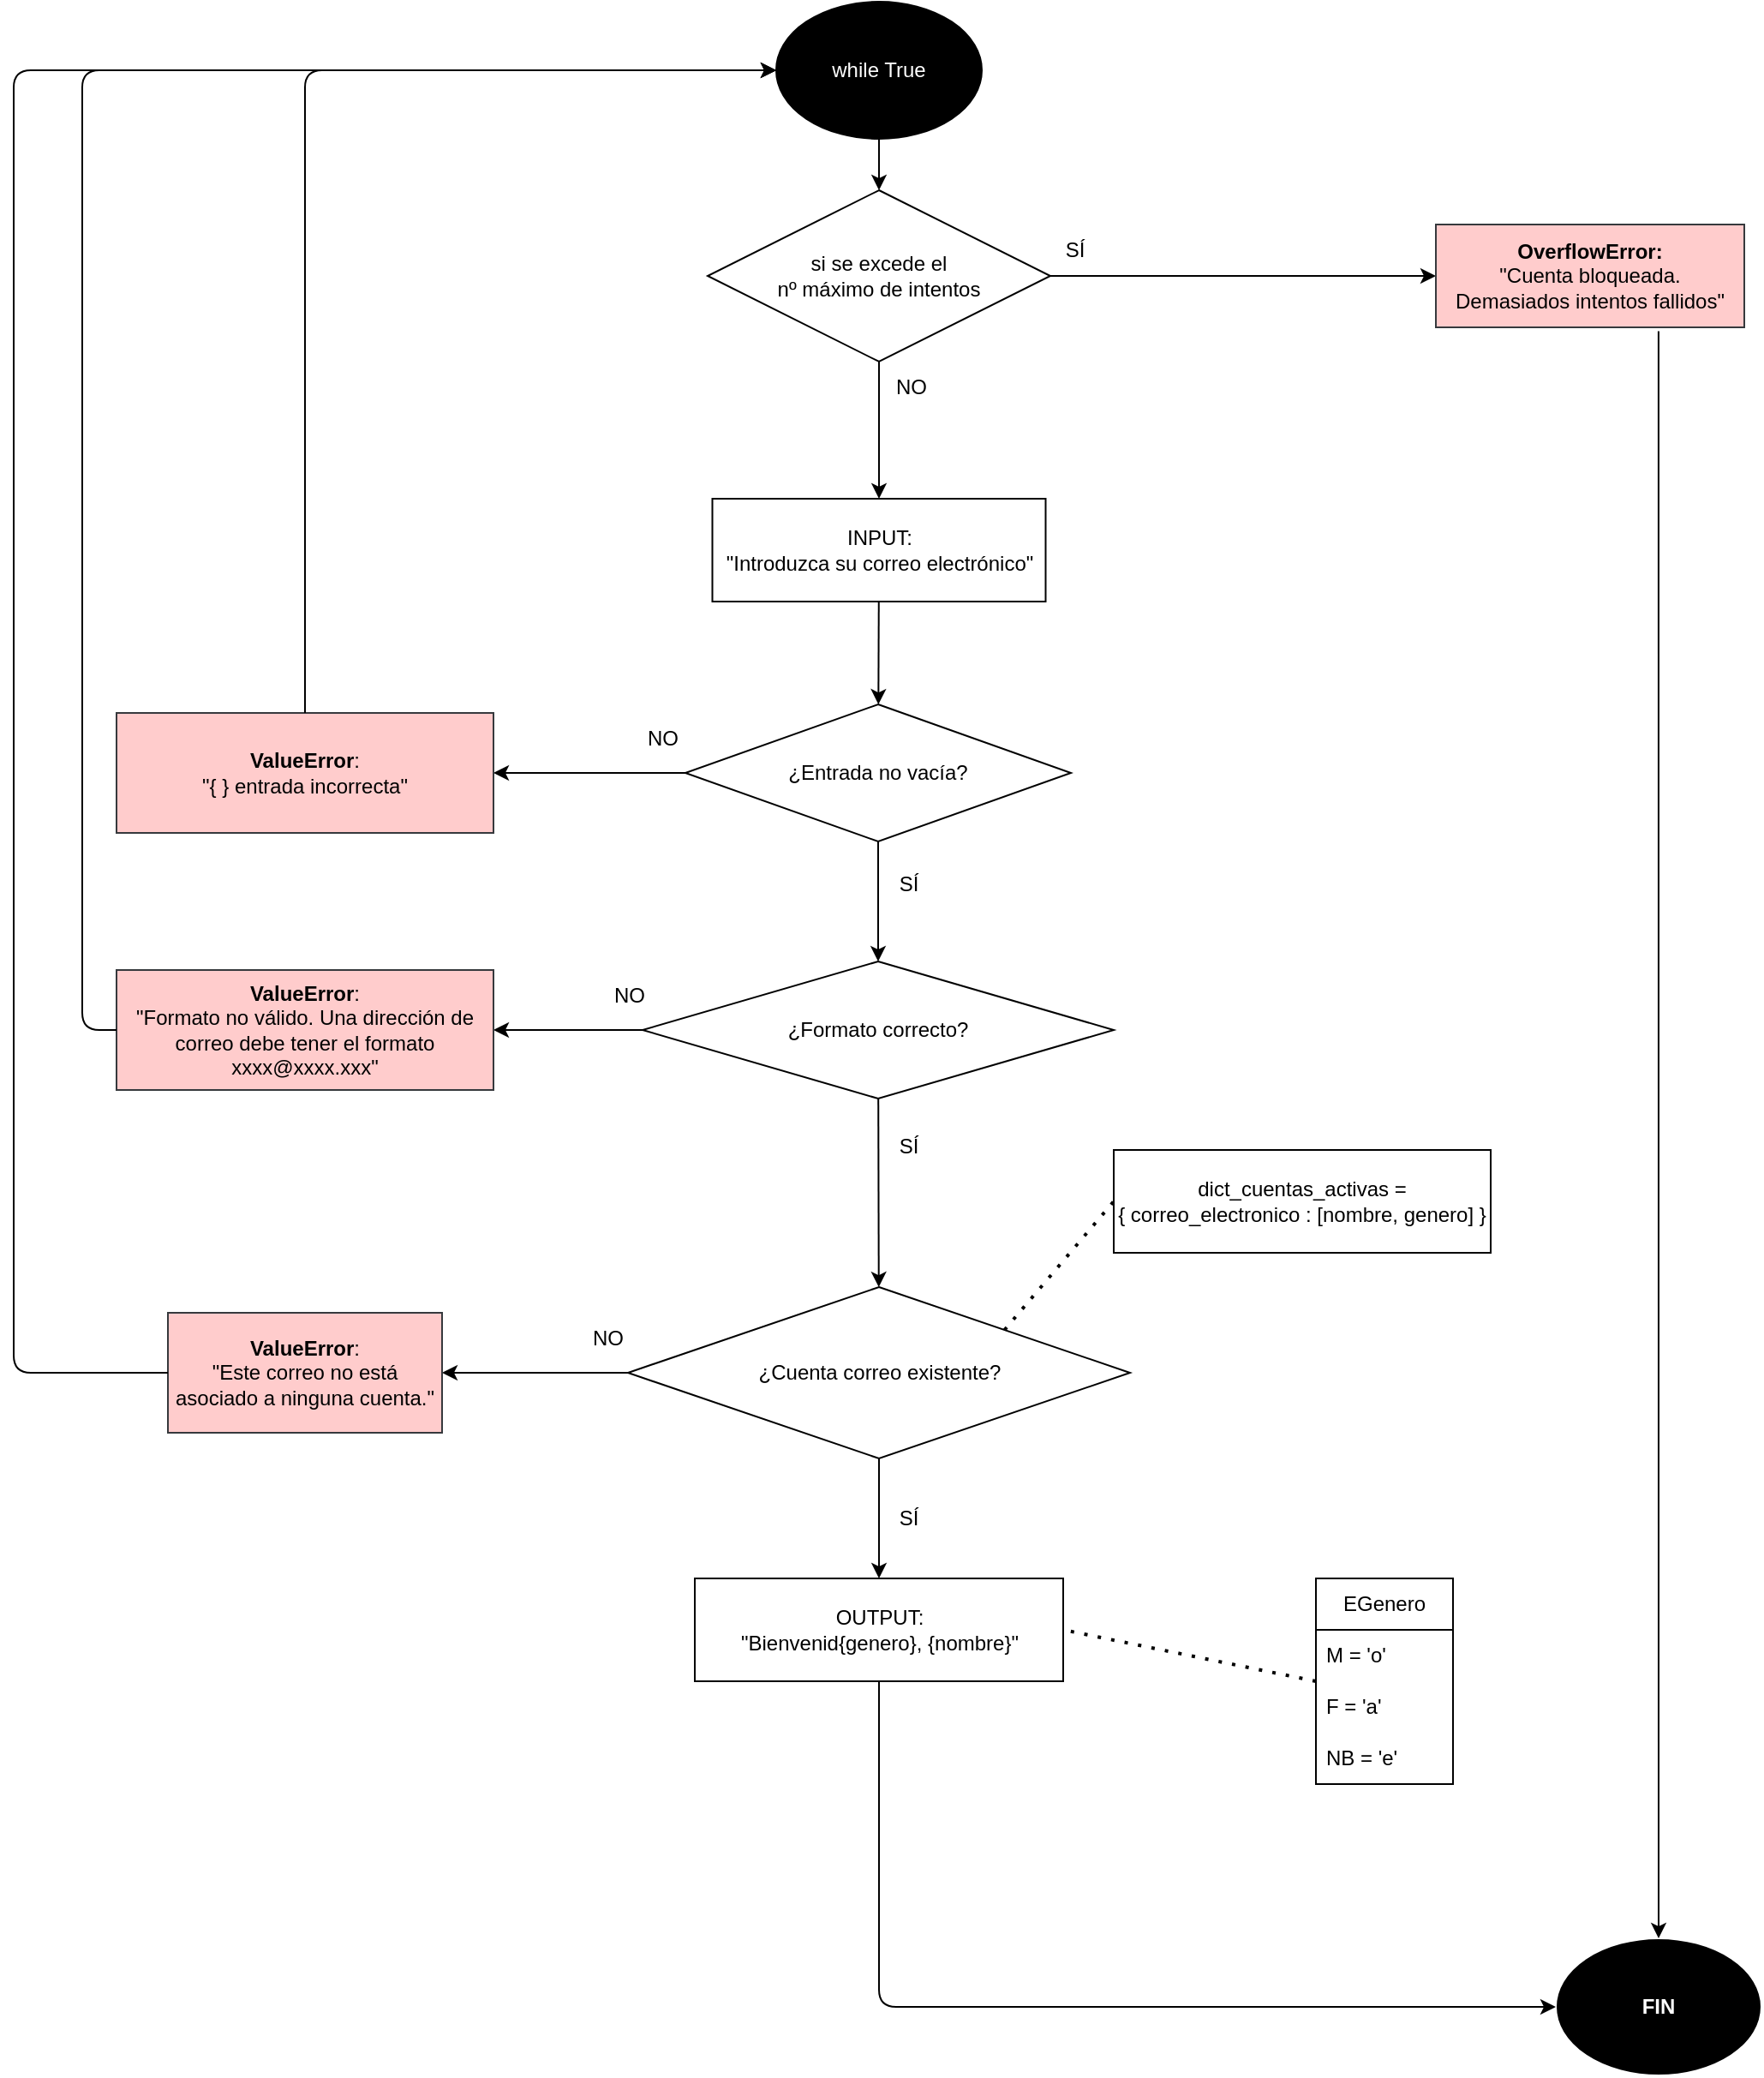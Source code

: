 <mxfile>
    <diagram id="6hpdIhZGoZ_LGlkGLZp0" name="Page-1">
        <mxGraphModel dx="843" dy="652" grid="1" gridSize="10" guides="1" tooltips="1" connect="1" arrows="1" fold="1" page="1" pageScale="1" pageWidth="1169" pageHeight="827" background="none" math="0" shadow="0">
            <root>
                <mxCell id="0"/>
                <mxCell id="1" parent="0"/>
                <mxCell id="21" value="" style="edgeStyle=none;html=1;" edge="1" parent="1" source="2" target="3">
                    <mxGeometry relative="1" as="geometry"/>
                </mxCell>
                <mxCell id="2" value="INPUT:&lt;br&gt;&quot;Introduzca su correo electrónico&quot;" style="rounded=0;whiteSpace=wrap;html=1;fillColor=none;" vertex="1" parent="1">
                    <mxGeometry x="487.75" y="300" width="194.5" height="60" as="geometry"/>
                </mxCell>
                <mxCell id="17" value="" style="edgeStyle=none;html=1;" edge="1" parent="1" source="3" target="13">
                    <mxGeometry relative="1" as="geometry"/>
                </mxCell>
                <mxCell id="18" value="" style="edgeStyle=none;html=1;" edge="1" parent="1" source="3" target="4">
                    <mxGeometry relative="1" as="geometry"/>
                </mxCell>
                <mxCell id="3" value="¿Entrada no vacía?" style="rhombus;whiteSpace=wrap;html=1;fillColor=none;" vertex="1" parent="1">
                    <mxGeometry x="472" y="420" width="225" height="80" as="geometry"/>
                </mxCell>
                <mxCell id="16" value="" style="edgeStyle=none;html=1;" edge="1" parent="1" source="4" target="12">
                    <mxGeometry relative="1" as="geometry"/>
                </mxCell>
                <mxCell id="19" value="" style="edgeStyle=none;html=1;" edge="1" parent="1" source="4" target="6">
                    <mxGeometry relative="1" as="geometry"/>
                </mxCell>
                <mxCell id="4" value="¿Formato correcto?" style="rhombus;whiteSpace=wrap;html=1;fillColor=none;" vertex="1" parent="1">
                    <mxGeometry x="447" y="570" width="275" height="80" as="geometry"/>
                </mxCell>
                <mxCell id="15" value="" style="edgeStyle=none;html=1;" edge="1" parent="1" source="6" target="11">
                    <mxGeometry relative="1" as="geometry"/>
                </mxCell>
                <mxCell id="20" value="" style="edgeStyle=none;html=1;" edge="1" parent="1" source="6" target="8">
                    <mxGeometry relative="1" as="geometry"/>
                </mxCell>
                <mxCell id="6" value="¿Cuenta correo existente?" style="rhombus;whiteSpace=wrap;html=1;fillColor=none;" vertex="1" parent="1">
                    <mxGeometry x="438.5" y="760" width="293" height="100" as="geometry"/>
                </mxCell>
                <mxCell id="7" value="dict_cuentas_activas = &lt;br&gt;{ correo_electronico : [nombre, genero] }" style="rounded=0;whiteSpace=wrap;html=1;fillColor=none;" vertex="1" parent="1">
                    <mxGeometry x="722" y="680" width="220" height="60" as="geometry"/>
                </mxCell>
                <mxCell id="8" value="OUTPUT:&lt;br&gt;&quot;Bienvenid{genero}, {nombre}&quot;" style="rounded=0;whiteSpace=wrap;html=1;fillColor=none;" vertex="1" parent="1">
                    <mxGeometry x="477.5" y="930" width="215" height="60" as="geometry"/>
                </mxCell>
                <mxCell id="11" value="&lt;b&gt;ValueError&lt;/b&gt;:&lt;br&gt;&quot;Este correo no está asociado a ninguna cuenta.&quot;" style="rounded=0;whiteSpace=wrap;html=1;fillColor=#ffcccc;strokeColor=#36393d;fontColor=#000000;" vertex="1" parent="1">
                    <mxGeometry x="170" y="775" width="160" height="70" as="geometry"/>
                </mxCell>
                <mxCell id="12" value="&lt;b&gt;ValueError&lt;/b&gt;:&lt;br&gt;&quot;Formato no válido. Una dirección de correo debe tener el formato xxxx@xxxx.xxx&quot;" style="rounded=0;whiteSpace=wrap;html=1;fillColor=#ffcccc;strokeColor=#36393d;fontColor=#000000;" vertex="1" parent="1">
                    <mxGeometry x="140" y="575" width="220" height="70" as="geometry"/>
                </mxCell>
                <mxCell id="13" value="&lt;b&gt;ValueError&lt;/b&gt;:&lt;br&gt;&quot;{ } entrada incorrecta&quot;" style="rounded=0;whiteSpace=wrap;html=1;fillColor=#ffcccc;strokeColor=#36393d;fontColor=#000000;" vertex="1" parent="1">
                    <mxGeometry x="140" y="425" width="220" height="70" as="geometry"/>
                </mxCell>
                <mxCell id="22" value="" style="endArrow=classic;html=1;exitX=0.5;exitY=0;exitDx=0;exitDy=0;entryX=0;entryY=0.5;entryDx=0;entryDy=0;" edge="1" parent="1" source="13" target="42">
                    <mxGeometry width="50" height="50" relative="1" as="geometry">
                        <mxPoint x="320" y="380" as="sourcePoint"/>
                        <mxPoint x="370" y="330" as="targetPoint"/>
                        <Array as="points">
                            <mxPoint x="250" y="50"/>
                        </Array>
                    </mxGeometry>
                </mxCell>
                <mxCell id="23" value="" style="endArrow=classic;html=1;exitX=0;exitY=0.5;exitDx=0;exitDy=0;entryX=0;entryY=0.5;entryDx=0;entryDy=0;" edge="1" parent="1" source="12" target="42">
                    <mxGeometry width="50" height="50" relative="1" as="geometry">
                        <mxPoint x="320" y="500" as="sourcePoint"/>
                        <mxPoint x="370" y="450" as="targetPoint"/>
                        <Array as="points">
                            <mxPoint x="120" y="610"/>
                            <mxPoint x="120" y="50"/>
                        </Array>
                    </mxGeometry>
                </mxCell>
                <mxCell id="24" value="" style="endArrow=classic;html=1;exitX=0;exitY=0.5;exitDx=0;exitDy=0;entryX=0;entryY=0.5;entryDx=0;entryDy=0;" edge="1" parent="1" source="11" target="42">
                    <mxGeometry width="50" height="50" relative="1" as="geometry">
                        <mxPoint x="320" y="750" as="sourcePoint"/>
                        <mxPoint x="440" y="370" as="targetPoint"/>
                        <Array as="points">
                            <mxPoint x="80" y="810"/>
                            <mxPoint x="80" y="50"/>
                        </Array>
                    </mxGeometry>
                </mxCell>
                <mxCell id="25" value="NO" style="text;html=1;strokeColor=none;fillColor=none;align=center;verticalAlign=middle;whiteSpace=wrap;rounded=0;" vertex="1" parent="1">
                    <mxGeometry x="407" y="775" width="40" height="30" as="geometry"/>
                </mxCell>
                <mxCell id="26" value="SÍ" style="text;html=1;strokeColor=none;fillColor=none;align=center;verticalAlign=middle;whiteSpace=wrap;rounded=0;" vertex="1" parent="1">
                    <mxGeometry x="585" y="880" width="35" height="30" as="geometry"/>
                </mxCell>
                <mxCell id="27" value="SÍ" style="text;html=1;strokeColor=none;fillColor=none;align=center;verticalAlign=middle;whiteSpace=wrap;rounded=0;" vertex="1" parent="1">
                    <mxGeometry x="585" y="663" width="35" height="30" as="geometry"/>
                </mxCell>
                <mxCell id="28" value="SÍ" style="text;html=1;strokeColor=none;fillColor=none;align=center;verticalAlign=middle;whiteSpace=wrap;rounded=0;" vertex="1" parent="1">
                    <mxGeometry x="585" y="510" width="35" height="30" as="geometry"/>
                </mxCell>
                <mxCell id="29" value="NO" style="text;html=1;strokeColor=none;fillColor=none;align=center;verticalAlign=middle;whiteSpace=wrap;rounded=0;" vertex="1" parent="1">
                    <mxGeometry x="417.5" y="575" width="43" height="30" as="geometry"/>
                </mxCell>
                <mxCell id="30" value="NO" style="text;html=1;strokeColor=none;fillColor=none;align=center;verticalAlign=middle;whiteSpace=wrap;rounded=0;" vertex="1" parent="1">
                    <mxGeometry x="440" y="425" width="37.5" height="30" as="geometry"/>
                </mxCell>
                <mxCell id="32" value="EGenero" style="swimlane;fontStyle=0;childLayout=stackLayout;horizontal=1;startSize=30;horizontalStack=0;resizeParent=1;resizeParentMax=0;resizeLast=0;collapsible=1;marginBottom=0;whiteSpace=wrap;html=1;rounded=0;fillColor=none;" vertex="1" parent="1">
                    <mxGeometry x="840" y="930" width="80" height="120" as="geometry"/>
                </mxCell>
                <mxCell id="33" value="M = 'o'" style="text;strokeColor=none;fillColor=none;align=left;verticalAlign=middle;spacingLeft=4;spacingRight=4;overflow=hidden;points=[[0,0.5],[1,0.5]];portConstraint=eastwest;rotatable=0;whiteSpace=wrap;html=1;rounded=1;" vertex="1" parent="32">
                    <mxGeometry y="30" width="80" height="30" as="geometry"/>
                </mxCell>
                <mxCell id="34" value="F = 'a'" style="text;strokeColor=none;fillColor=none;align=left;verticalAlign=middle;spacingLeft=4;spacingRight=4;overflow=hidden;points=[[0,0.5],[1,0.5]];portConstraint=eastwest;rotatable=0;whiteSpace=wrap;html=1;rounded=1;" vertex="1" parent="32">
                    <mxGeometry y="60" width="80" height="30" as="geometry"/>
                </mxCell>
                <mxCell id="35" value="NB = 'e'" style="text;strokeColor=none;fillColor=none;align=left;verticalAlign=middle;spacingLeft=4;spacingRight=4;overflow=hidden;points=[[0,0.5],[1,0.5]];portConstraint=eastwest;rotatable=0;whiteSpace=wrap;html=1;rounded=1;" vertex="1" parent="32">
                    <mxGeometry y="90" width="80" height="30" as="geometry"/>
                </mxCell>
                <mxCell id="36" value="" style="endArrow=none;dashed=1;html=1;dashPattern=1 3;strokeWidth=2;exitX=0;exitY=0.5;exitDx=0;exitDy=0;entryX=1;entryY=0.5;entryDx=0;entryDy=0;" edge="1" parent="1" source="32" target="8">
                    <mxGeometry width="50" height="50" relative="1" as="geometry">
                        <mxPoint x="630" y="840" as="sourcePoint"/>
                        <mxPoint x="680" y="790" as="targetPoint"/>
                    </mxGeometry>
                </mxCell>
                <mxCell id="37" value="" style="endArrow=none;dashed=1;html=1;dashPattern=1 3;strokeWidth=2;entryX=0;entryY=0.5;entryDx=0;entryDy=0;exitX=1;exitY=0;exitDx=0;exitDy=0;" edge="1" parent="1" source="6" target="7">
                    <mxGeometry width="50" height="50" relative="1" as="geometry">
                        <mxPoint x="720" y="870" as="sourcePoint"/>
                        <mxPoint x="770" y="820" as="targetPoint"/>
                    </mxGeometry>
                </mxCell>
                <mxCell id="40" value="" style="edgeStyle=none;html=1;exitX=0.5;exitY=1;exitDx=0;exitDy=0;" edge="1" parent="1" source="38" target="2">
                    <mxGeometry relative="1" as="geometry"/>
                </mxCell>
                <mxCell id="41" value="" style="edgeStyle=none;html=1;exitX=1;exitY=0.5;exitDx=0;exitDy=0;" edge="1" parent="1" source="38" target="39">
                    <mxGeometry relative="1" as="geometry"/>
                </mxCell>
                <mxCell id="38" value="si se excede el &lt;br&gt;nº máximo de intentos" style="rhombus;whiteSpace=wrap;html=1;rounded=0;fillColor=none;" vertex="1" parent="1">
                    <mxGeometry x="485" y="120" width="200" height="100" as="geometry"/>
                </mxCell>
                <mxCell id="39" value="&lt;b&gt;OverflowError:&lt;br&gt;&lt;/b&gt;&quot;Cuenta bloqueada. &lt;br&gt;Demasiados intentos fallidos&quot;" style="rounded=0;whiteSpace=wrap;html=1;fillColor=#ffcccc;strokeColor=#36393d;fontColor=#000000;" vertex="1" parent="1">
                    <mxGeometry x="910" y="140" width="180" height="60" as="geometry"/>
                </mxCell>
                <mxCell id="45" value="" style="edgeStyle=none;html=1;" edge="1" parent="1" source="42" target="38">
                    <mxGeometry relative="1" as="geometry"/>
                </mxCell>
                <mxCell id="42" value="&lt;font color=&quot;#ffffff&quot;&gt;while True&lt;/font&gt;" style="ellipse;whiteSpace=wrap;html=1;rounded=0;fillColor=#000000;" vertex="1" parent="1">
                    <mxGeometry x="525" y="10" width="120" height="80" as="geometry"/>
                </mxCell>
                <mxCell id="43" value="SÍ" style="text;html=1;strokeColor=none;fillColor=none;align=center;verticalAlign=middle;whiteSpace=wrap;rounded=0;" vertex="1" parent="1">
                    <mxGeometry x="682.25" y="140" width="35" height="30" as="geometry"/>
                </mxCell>
                <mxCell id="44" value="NO" style="text;html=1;strokeColor=none;fillColor=none;align=center;verticalAlign=middle;whiteSpace=wrap;rounded=0;" vertex="1" parent="1">
                    <mxGeometry x="585" y="220" width="37.5" height="30" as="geometry"/>
                </mxCell>
                <mxCell id="46" value="&lt;b&gt;FIN&lt;/b&gt;" style="ellipse;whiteSpace=wrap;html=1;rounded=0;labelBackgroundColor=none;fillStyle=solid;fillColor=#000000;fontColor=#ffffff;strokeColor=#FFFFFF;" vertex="1" parent="1">
                    <mxGeometry x="980" y="1140" width="120" height="80" as="geometry"/>
                </mxCell>
                <mxCell id="47" value="" style="endArrow=classic;html=1;entryX=0.5;entryY=0;entryDx=0;entryDy=0;exitX=0.722;exitY=1.037;exitDx=0;exitDy=0;exitPerimeter=0;labelBackgroundColor=default;" edge="1" parent="1" source="39" target="46">
                    <mxGeometry width="50" height="50" relative="1" as="geometry">
                        <mxPoint x="1040" y="260" as="sourcePoint"/>
                        <mxPoint x="1038" y="1126.154" as="targetPoint"/>
                    </mxGeometry>
                </mxCell>
                <mxCell id="49" value="" style="endArrow=classic;html=1;entryX=0;entryY=0.5;entryDx=0;entryDy=0;exitX=0.5;exitY=1;exitDx=0;exitDy=0;" edge="1" parent="1" source="8" target="46">
                    <mxGeometry width="50" height="50" relative="1" as="geometry">
                        <mxPoint x="820" y="1100" as="sourcePoint"/>
                        <mxPoint x="870" y="1050" as="targetPoint"/>
                        <Array as="points">
                            <mxPoint x="585" y="1180"/>
                        </Array>
                    </mxGeometry>
                </mxCell>
            </root>
        </mxGraphModel>
    </diagram>
</mxfile>

